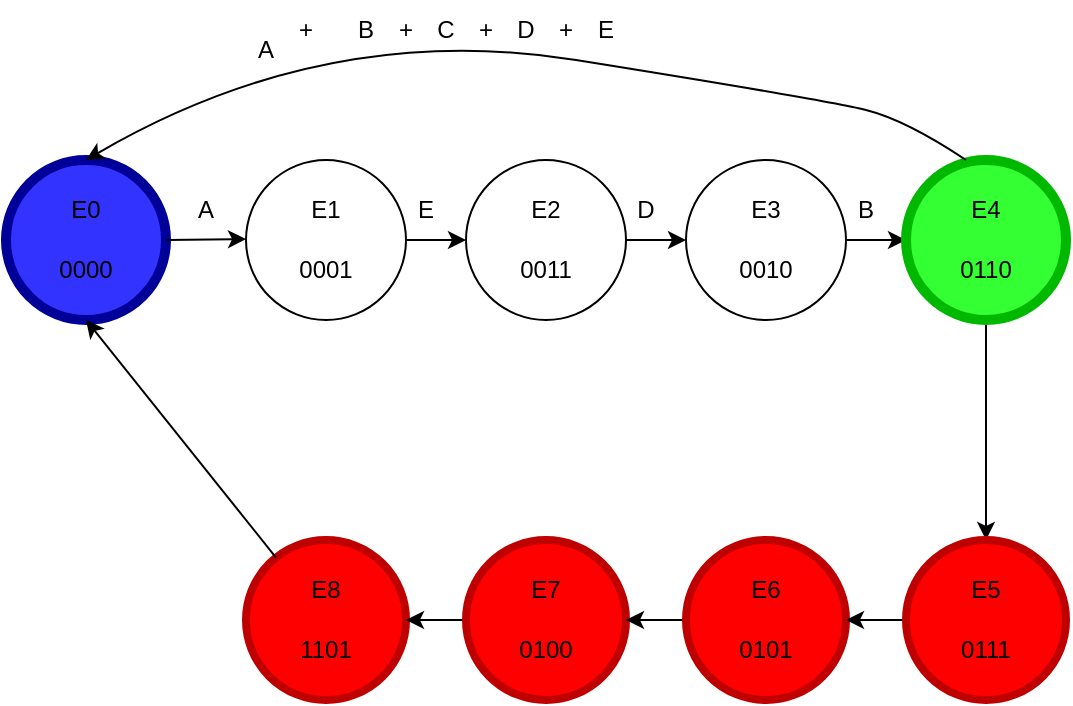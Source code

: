 <mxfile version="20.6.0" type="github">
  <diagram id="5Kl_f7UzBPuiw61jn1z6" name="Página-1">
    <mxGraphModel dx="868" dy="474" grid="1" gridSize="10" guides="1" tooltips="1" connect="1" arrows="1" fold="1" page="1" pageScale="1" pageWidth="827" pageHeight="1169" math="0" shadow="0">
      <root>
        <mxCell id="0" />
        <mxCell id="1" parent="0" />
        <mxCell id="mo4R32Ac0Kc0CfkCuT0A-2" value="" style="ellipse;whiteSpace=wrap;html=1;aspect=fixed;fillColor=#3333FF;strokeColor=#000099;fontColor=#ffffff;strokeWidth=5;" parent="1" vertex="1">
          <mxGeometry x="140" y="150" width="80" height="80" as="geometry" />
        </mxCell>
        <mxCell id="ntmVdHBr14qHbBWG0Iq2-9" value="" style="edgeStyle=orthogonalEdgeStyle;rounded=0;orthogonalLoop=1;jettySize=auto;html=1;" edge="1" parent="1" source="mo4R32Ac0Kc0CfkCuT0A-3" target="ntmVdHBr14qHbBWG0Iq2-1">
          <mxGeometry relative="1" as="geometry" />
        </mxCell>
        <mxCell id="mo4R32Ac0Kc0CfkCuT0A-3" value="" style="ellipse;whiteSpace=wrap;html=1;aspect=fixed;" parent="1" vertex="1">
          <mxGeometry x="260" y="150" width="80" height="80" as="geometry" />
        </mxCell>
        <mxCell id="ntmVdHBr14qHbBWG0Iq2-11" value="" style="edgeStyle=orthogonalEdgeStyle;rounded=0;orthogonalLoop=1;jettySize=auto;html=1;" edge="1" parent="1" source="ntmVdHBr14qHbBWG0Iq2-1" target="ntmVdHBr14qHbBWG0Iq2-2">
          <mxGeometry relative="1" as="geometry" />
        </mxCell>
        <mxCell id="ntmVdHBr14qHbBWG0Iq2-1" value="" style="ellipse;whiteSpace=wrap;html=1;aspect=fixed;" vertex="1" parent="1">
          <mxGeometry x="370" y="150" width="80" height="80" as="geometry" />
        </mxCell>
        <mxCell id="ntmVdHBr14qHbBWG0Iq2-10" value="" style="edgeStyle=orthogonalEdgeStyle;rounded=0;orthogonalLoop=1;jettySize=auto;html=1;" edge="1" parent="1" source="ntmVdHBr14qHbBWG0Iq2-2" target="ntmVdHBr14qHbBWG0Iq2-3">
          <mxGeometry relative="1" as="geometry" />
        </mxCell>
        <mxCell id="ntmVdHBr14qHbBWG0Iq2-2" value="" style="ellipse;whiteSpace=wrap;html=1;aspect=fixed;" vertex="1" parent="1">
          <mxGeometry x="480" y="150" width="80" height="80" as="geometry" />
        </mxCell>
        <mxCell id="ntmVdHBr14qHbBWG0Iq2-12" value="" style="edgeStyle=orthogonalEdgeStyle;rounded=0;orthogonalLoop=1;jettySize=auto;html=1;" edge="1" parent="1" source="ntmVdHBr14qHbBWG0Iq2-3" target="ntmVdHBr14qHbBWG0Iq2-7">
          <mxGeometry relative="1" as="geometry" />
        </mxCell>
        <mxCell id="ntmVdHBr14qHbBWG0Iq2-3" value="" style="ellipse;whiteSpace=wrap;html=1;aspect=fixed;strokeColor=#00B800;strokeWidth=5;fillColor=#33FF33;" vertex="1" parent="1">
          <mxGeometry x="590" y="150" width="80" height="80" as="geometry" />
        </mxCell>
        <mxCell id="ntmVdHBr14qHbBWG0Iq2-4" value="" style="ellipse;whiteSpace=wrap;html=1;aspect=fixed;fillColor=#FF0000;strokeColor=#BF0000;strokeWidth=4;" vertex="1" parent="1">
          <mxGeometry x="260" y="340" width="80" height="80" as="geometry" />
        </mxCell>
        <mxCell id="ntmVdHBr14qHbBWG0Iq2-15" value="" style="edgeStyle=orthogonalEdgeStyle;rounded=0;orthogonalLoop=1;jettySize=auto;html=1;" edge="1" parent="1" source="ntmVdHBr14qHbBWG0Iq2-5" target="ntmVdHBr14qHbBWG0Iq2-4">
          <mxGeometry relative="1" as="geometry" />
        </mxCell>
        <mxCell id="ntmVdHBr14qHbBWG0Iq2-5" value="" style="ellipse;whiteSpace=wrap;html=1;aspect=fixed;fillColor=#FF0000;strokeColor=#BF0000;strokeWidth=4;" vertex="1" parent="1">
          <mxGeometry x="370" y="340" width="80" height="80" as="geometry" />
        </mxCell>
        <mxCell id="ntmVdHBr14qHbBWG0Iq2-14" value="" style="edgeStyle=orthogonalEdgeStyle;rounded=0;orthogonalLoop=1;jettySize=auto;html=1;" edge="1" parent="1" source="ntmVdHBr14qHbBWG0Iq2-6" target="ntmVdHBr14qHbBWG0Iq2-5">
          <mxGeometry relative="1" as="geometry" />
        </mxCell>
        <mxCell id="ntmVdHBr14qHbBWG0Iq2-6" value="" style="ellipse;whiteSpace=wrap;html=1;aspect=fixed;fillColor=#FF0000;strokeColor=#BF0000;strokeWidth=4;" vertex="1" parent="1">
          <mxGeometry x="480" y="340" width="80" height="80" as="geometry" />
        </mxCell>
        <mxCell id="ntmVdHBr14qHbBWG0Iq2-13" value="" style="edgeStyle=orthogonalEdgeStyle;rounded=0;orthogonalLoop=1;jettySize=auto;html=1;" edge="1" parent="1" source="ntmVdHBr14qHbBWG0Iq2-7" target="ntmVdHBr14qHbBWG0Iq2-6">
          <mxGeometry relative="1" as="geometry" />
        </mxCell>
        <mxCell id="ntmVdHBr14qHbBWG0Iq2-7" value="" style="ellipse;whiteSpace=wrap;html=1;aspect=fixed;fillColor=#FF0000;strokeColor=#BF0000;strokeWidth=4;" vertex="1" parent="1">
          <mxGeometry x="590" y="340" width="80" height="80" as="geometry" />
        </mxCell>
        <mxCell id="ntmVdHBr14qHbBWG0Iq2-8" value="" style="endArrow=classic;html=1;rounded=0;" edge="1" parent="1">
          <mxGeometry width="50" height="50" relative="1" as="geometry">
            <mxPoint x="220" y="190" as="sourcePoint" />
            <mxPoint x="260" y="189.5" as="targetPoint" />
          </mxGeometry>
        </mxCell>
        <mxCell id="ntmVdHBr14qHbBWG0Iq2-17" value="E0" style="text;html=1;strokeColor=none;fillColor=none;align=center;verticalAlign=middle;whiteSpace=wrap;rounded=0;" vertex="1" parent="1">
          <mxGeometry x="150" y="160" width="60" height="30" as="geometry" />
        </mxCell>
        <mxCell id="ntmVdHBr14qHbBWG0Iq2-18" value="E1" style="text;html=1;strokeColor=none;fillColor=none;align=center;verticalAlign=middle;whiteSpace=wrap;rounded=0;" vertex="1" parent="1">
          <mxGeometry x="270" y="160" width="60" height="30" as="geometry" />
        </mxCell>
        <mxCell id="ntmVdHBr14qHbBWG0Iq2-19" value="E2" style="text;html=1;strokeColor=none;fillColor=none;align=center;verticalAlign=middle;whiteSpace=wrap;rounded=0;" vertex="1" parent="1">
          <mxGeometry x="380" y="160" width="60" height="30" as="geometry" />
        </mxCell>
        <mxCell id="ntmVdHBr14qHbBWG0Iq2-20" value="E3" style="text;html=1;strokeColor=none;fillColor=none;align=center;verticalAlign=middle;whiteSpace=wrap;rounded=0;" vertex="1" parent="1">
          <mxGeometry x="490" y="160" width="60" height="30" as="geometry" />
        </mxCell>
        <mxCell id="ntmVdHBr14qHbBWG0Iq2-21" value="E4" style="text;html=1;strokeColor=none;fillColor=none;align=center;verticalAlign=middle;whiteSpace=wrap;rounded=0;" vertex="1" parent="1">
          <mxGeometry x="600" y="160" width="60" height="30" as="geometry" />
        </mxCell>
        <mxCell id="ntmVdHBr14qHbBWG0Iq2-22" value="E5" style="text;html=1;strokeColor=none;fillColor=none;align=center;verticalAlign=middle;whiteSpace=wrap;rounded=0;" vertex="1" parent="1">
          <mxGeometry x="600" y="350" width="60" height="30" as="geometry" />
        </mxCell>
        <mxCell id="ntmVdHBr14qHbBWG0Iq2-23" value="E6" style="text;html=1;strokeColor=none;fillColor=none;align=center;verticalAlign=middle;whiteSpace=wrap;rounded=0;" vertex="1" parent="1">
          <mxGeometry x="490" y="350" width="60" height="30" as="geometry" />
        </mxCell>
        <mxCell id="ntmVdHBr14qHbBWG0Iq2-24" value="E7" style="text;html=1;strokeColor=none;fillColor=none;align=center;verticalAlign=middle;whiteSpace=wrap;rounded=0;" vertex="1" parent="1">
          <mxGeometry x="380" y="350" width="60" height="30" as="geometry" />
        </mxCell>
        <mxCell id="ntmVdHBr14qHbBWG0Iq2-25" value="E8" style="text;html=1;strokeColor=none;fillColor=none;align=center;verticalAlign=middle;whiteSpace=wrap;rounded=0;" vertex="1" parent="1">
          <mxGeometry x="270" y="350" width="60" height="30" as="geometry" />
        </mxCell>
        <mxCell id="ntmVdHBr14qHbBWG0Iq2-26" value="0000" style="text;html=1;strokeColor=none;fillColor=none;align=center;verticalAlign=middle;whiteSpace=wrap;rounded=0;" vertex="1" parent="1">
          <mxGeometry x="150" y="190" width="60" height="30" as="geometry" />
        </mxCell>
        <mxCell id="ntmVdHBr14qHbBWG0Iq2-27" value="0001" style="text;html=1;strokeColor=none;fillColor=none;align=center;verticalAlign=middle;whiteSpace=wrap;rounded=0;" vertex="1" parent="1">
          <mxGeometry x="270" y="190" width="60" height="30" as="geometry" />
        </mxCell>
        <mxCell id="ntmVdHBr14qHbBWG0Iq2-28" value="0011" style="text;html=1;strokeColor=none;fillColor=none;align=center;verticalAlign=middle;whiteSpace=wrap;rounded=0;" vertex="1" parent="1">
          <mxGeometry x="380" y="190" width="60" height="30" as="geometry" />
        </mxCell>
        <mxCell id="ntmVdHBr14qHbBWG0Iq2-29" value="0010" style="text;html=1;strokeColor=none;fillColor=none;align=center;verticalAlign=middle;whiteSpace=wrap;rounded=0;" vertex="1" parent="1">
          <mxGeometry x="490" y="190" width="60" height="30" as="geometry" />
        </mxCell>
        <mxCell id="ntmVdHBr14qHbBWG0Iq2-30" value="0110" style="text;html=1;strokeColor=none;fillColor=none;align=center;verticalAlign=middle;whiteSpace=wrap;rounded=0;" vertex="1" parent="1">
          <mxGeometry x="600" y="190" width="60" height="30" as="geometry" />
        </mxCell>
        <mxCell id="ntmVdHBr14qHbBWG0Iq2-31" value="1101" style="text;html=1;strokeColor=none;fillColor=none;align=center;verticalAlign=middle;whiteSpace=wrap;rounded=0;" vertex="1" parent="1">
          <mxGeometry x="270" y="380" width="60" height="30" as="geometry" />
        </mxCell>
        <mxCell id="ntmVdHBr14qHbBWG0Iq2-32" value="0100" style="text;html=1;strokeColor=none;fillColor=none;align=center;verticalAlign=middle;whiteSpace=wrap;rounded=0;" vertex="1" parent="1">
          <mxGeometry x="380" y="380" width="60" height="30" as="geometry" />
        </mxCell>
        <mxCell id="ntmVdHBr14qHbBWG0Iq2-33" value="0101" style="text;html=1;strokeColor=none;fillColor=none;align=center;verticalAlign=middle;whiteSpace=wrap;rounded=0;" vertex="1" parent="1">
          <mxGeometry x="490" y="380" width="60" height="30" as="geometry" />
        </mxCell>
        <mxCell id="ntmVdHBr14qHbBWG0Iq2-34" value="0111" style="text;html=1;strokeColor=none;fillColor=none;align=center;verticalAlign=middle;whiteSpace=wrap;rounded=0;" vertex="1" parent="1">
          <mxGeometry x="600" y="380" width="60" height="30" as="geometry" />
        </mxCell>
        <mxCell id="ntmVdHBr14qHbBWG0Iq2-38" value="A" style="text;html=1;strokeColor=none;fillColor=none;align=center;verticalAlign=middle;whiteSpace=wrap;rounded=0;strokeWidth=4;" vertex="1" parent="1">
          <mxGeometry x="210" y="160" width="60" height="30" as="geometry" />
        </mxCell>
        <mxCell id="ntmVdHBr14qHbBWG0Iq2-39" value="E" style="text;html=1;strokeColor=none;fillColor=none;align=center;verticalAlign=middle;whiteSpace=wrap;rounded=0;strokeWidth=4;" vertex="1" parent="1">
          <mxGeometry x="320" y="160" width="60" height="30" as="geometry" />
        </mxCell>
        <mxCell id="ntmVdHBr14qHbBWG0Iq2-40" value="D" style="text;html=1;strokeColor=none;fillColor=none;align=center;verticalAlign=middle;whiteSpace=wrap;rounded=0;strokeWidth=4;" vertex="1" parent="1">
          <mxGeometry x="430" y="160" width="60" height="30" as="geometry" />
        </mxCell>
        <mxCell id="ntmVdHBr14qHbBWG0Iq2-41" value="B" style="text;html=1;strokeColor=none;fillColor=none;align=center;verticalAlign=middle;whiteSpace=wrap;rounded=0;strokeWidth=4;" vertex="1" parent="1">
          <mxGeometry x="540" y="160" width="60" height="30" as="geometry" />
        </mxCell>
        <mxCell id="ntmVdHBr14qHbBWG0Iq2-43" value="" style="endArrow=classic;html=1;rounded=0;entryX=0.5;entryY=1;entryDx=0;entryDy=0;" edge="1" parent="1" source="ntmVdHBr14qHbBWG0Iq2-4" target="mo4R32Ac0Kc0CfkCuT0A-2">
          <mxGeometry width="50" height="50" relative="1" as="geometry">
            <mxPoint x="180" y="320" as="sourcePoint" />
            <mxPoint x="230" y="270" as="targetPoint" />
          </mxGeometry>
        </mxCell>
        <mxCell id="ntmVdHBr14qHbBWG0Iq2-44" value="" style="curved=1;endArrow=classic;html=1;rounded=0;entryX=0.5;entryY=0;entryDx=0;entryDy=0;" edge="1" parent="1" target="mo4R32Ac0Kc0CfkCuT0A-2">
          <mxGeometry width="50" height="50" relative="1" as="geometry">
            <mxPoint x="620" y="150" as="sourcePoint" />
            <mxPoint x="580" y="40" as="targetPoint" />
            <Array as="points">
              <mxPoint x="590" y="130" />
              <mxPoint x="550" y="120" />
              <mxPoint x="300" y="80" />
            </Array>
          </mxGeometry>
        </mxCell>
        <mxCell id="ntmVdHBr14qHbBWG0Iq2-45" value="A" style="text;html=1;strokeColor=none;fillColor=none;align=center;verticalAlign=middle;whiteSpace=wrap;rounded=0;strokeWidth=4;" vertex="1" parent="1">
          <mxGeometry x="240" y="80" width="60" height="30" as="geometry" />
        </mxCell>
        <mxCell id="ntmVdHBr14qHbBWG0Iq2-46" value="B" style="text;html=1;strokeColor=none;fillColor=none;align=center;verticalAlign=middle;whiteSpace=wrap;rounded=0;strokeWidth=4;" vertex="1" parent="1">
          <mxGeometry x="290" y="70" width="60" height="30" as="geometry" />
        </mxCell>
        <mxCell id="ntmVdHBr14qHbBWG0Iq2-48" value="C" style="text;html=1;strokeColor=none;fillColor=none;align=center;verticalAlign=middle;whiteSpace=wrap;rounded=0;strokeWidth=4;" vertex="1" parent="1">
          <mxGeometry x="330" y="70" width="60" height="30" as="geometry" />
        </mxCell>
        <mxCell id="ntmVdHBr14qHbBWG0Iq2-50" value="D" style="text;html=1;strokeColor=none;fillColor=none;align=center;verticalAlign=middle;whiteSpace=wrap;rounded=0;strokeWidth=4;" vertex="1" parent="1">
          <mxGeometry x="370" y="70" width="60" height="30" as="geometry" />
        </mxCell>
        <mxCell id="ntmVdHBr14qHbBWG0Iq2-52" value="E" style="text;html=1;strokeColor=none;fillColor=none;align=center;verticalAlign=middle;whiteSpace=wrap;rounded=0;strokeWidth=4;" vertex="1" parent="1">
          <mxGeometry x="410" y="70" width="60" height="30" as="geometry" />
        </mxCell>
        <mxCell id="ntmVdHBr14qHbBWG0Iq2-53" value="+" style="text;html=1;strokeColor=none;fillColor=none;align=center;verticalAlign=middle;whiteSpace=wrap;rounded=0;strokeWidth=4;" vertex="1" parent="1">
          <mxGeometry x="260" y="70" width="60" height="30" as="geometry" />
        </mxCell>
        <mxCell id="ntmVdHBr14qHbBWG0Iq2-54" value="+" style="text;html=1;strokeColor=none;fillColor=none;align=center;verticalAlign=middle;whiteSpace=wrap;rounded=0;strokeWidth=4;" vertex="1" parent="1">
          <mxGeometry x="310" y="70" width="60" height="30" as="geometry" />
        </mxCell>
        <mxCell id="ntmVdHBr14qHbBWG0Iq2-55" value="+" style="text;html=1;strokeColor=none;fillColor=none;align=center;verticalAlign=middle;whiteSpace=wrap;rounded=0;strokeWidth=4;" vertex="1" parent="1">
          <mxGeometry x="350" y="70" width="60" height="30" as="geometry" />
        </mxCell>
        <mxCell id="ntmVdHBr14qHbBWG0Iq2-56" value="+" style="text;html=1;strokeColor=none;fillColor=none;align=center;verticalAlign=middle;whiteSpace=wrap;rounded=0;strokeWidth=4;" vertex="1" parent="1">
          <mxGeometry x="390" y="70" width="60" height="30" as="geometry" />
        </mxCell>
      </root>
    </mxGraphModel>
  </diagram>
</mxfile>
